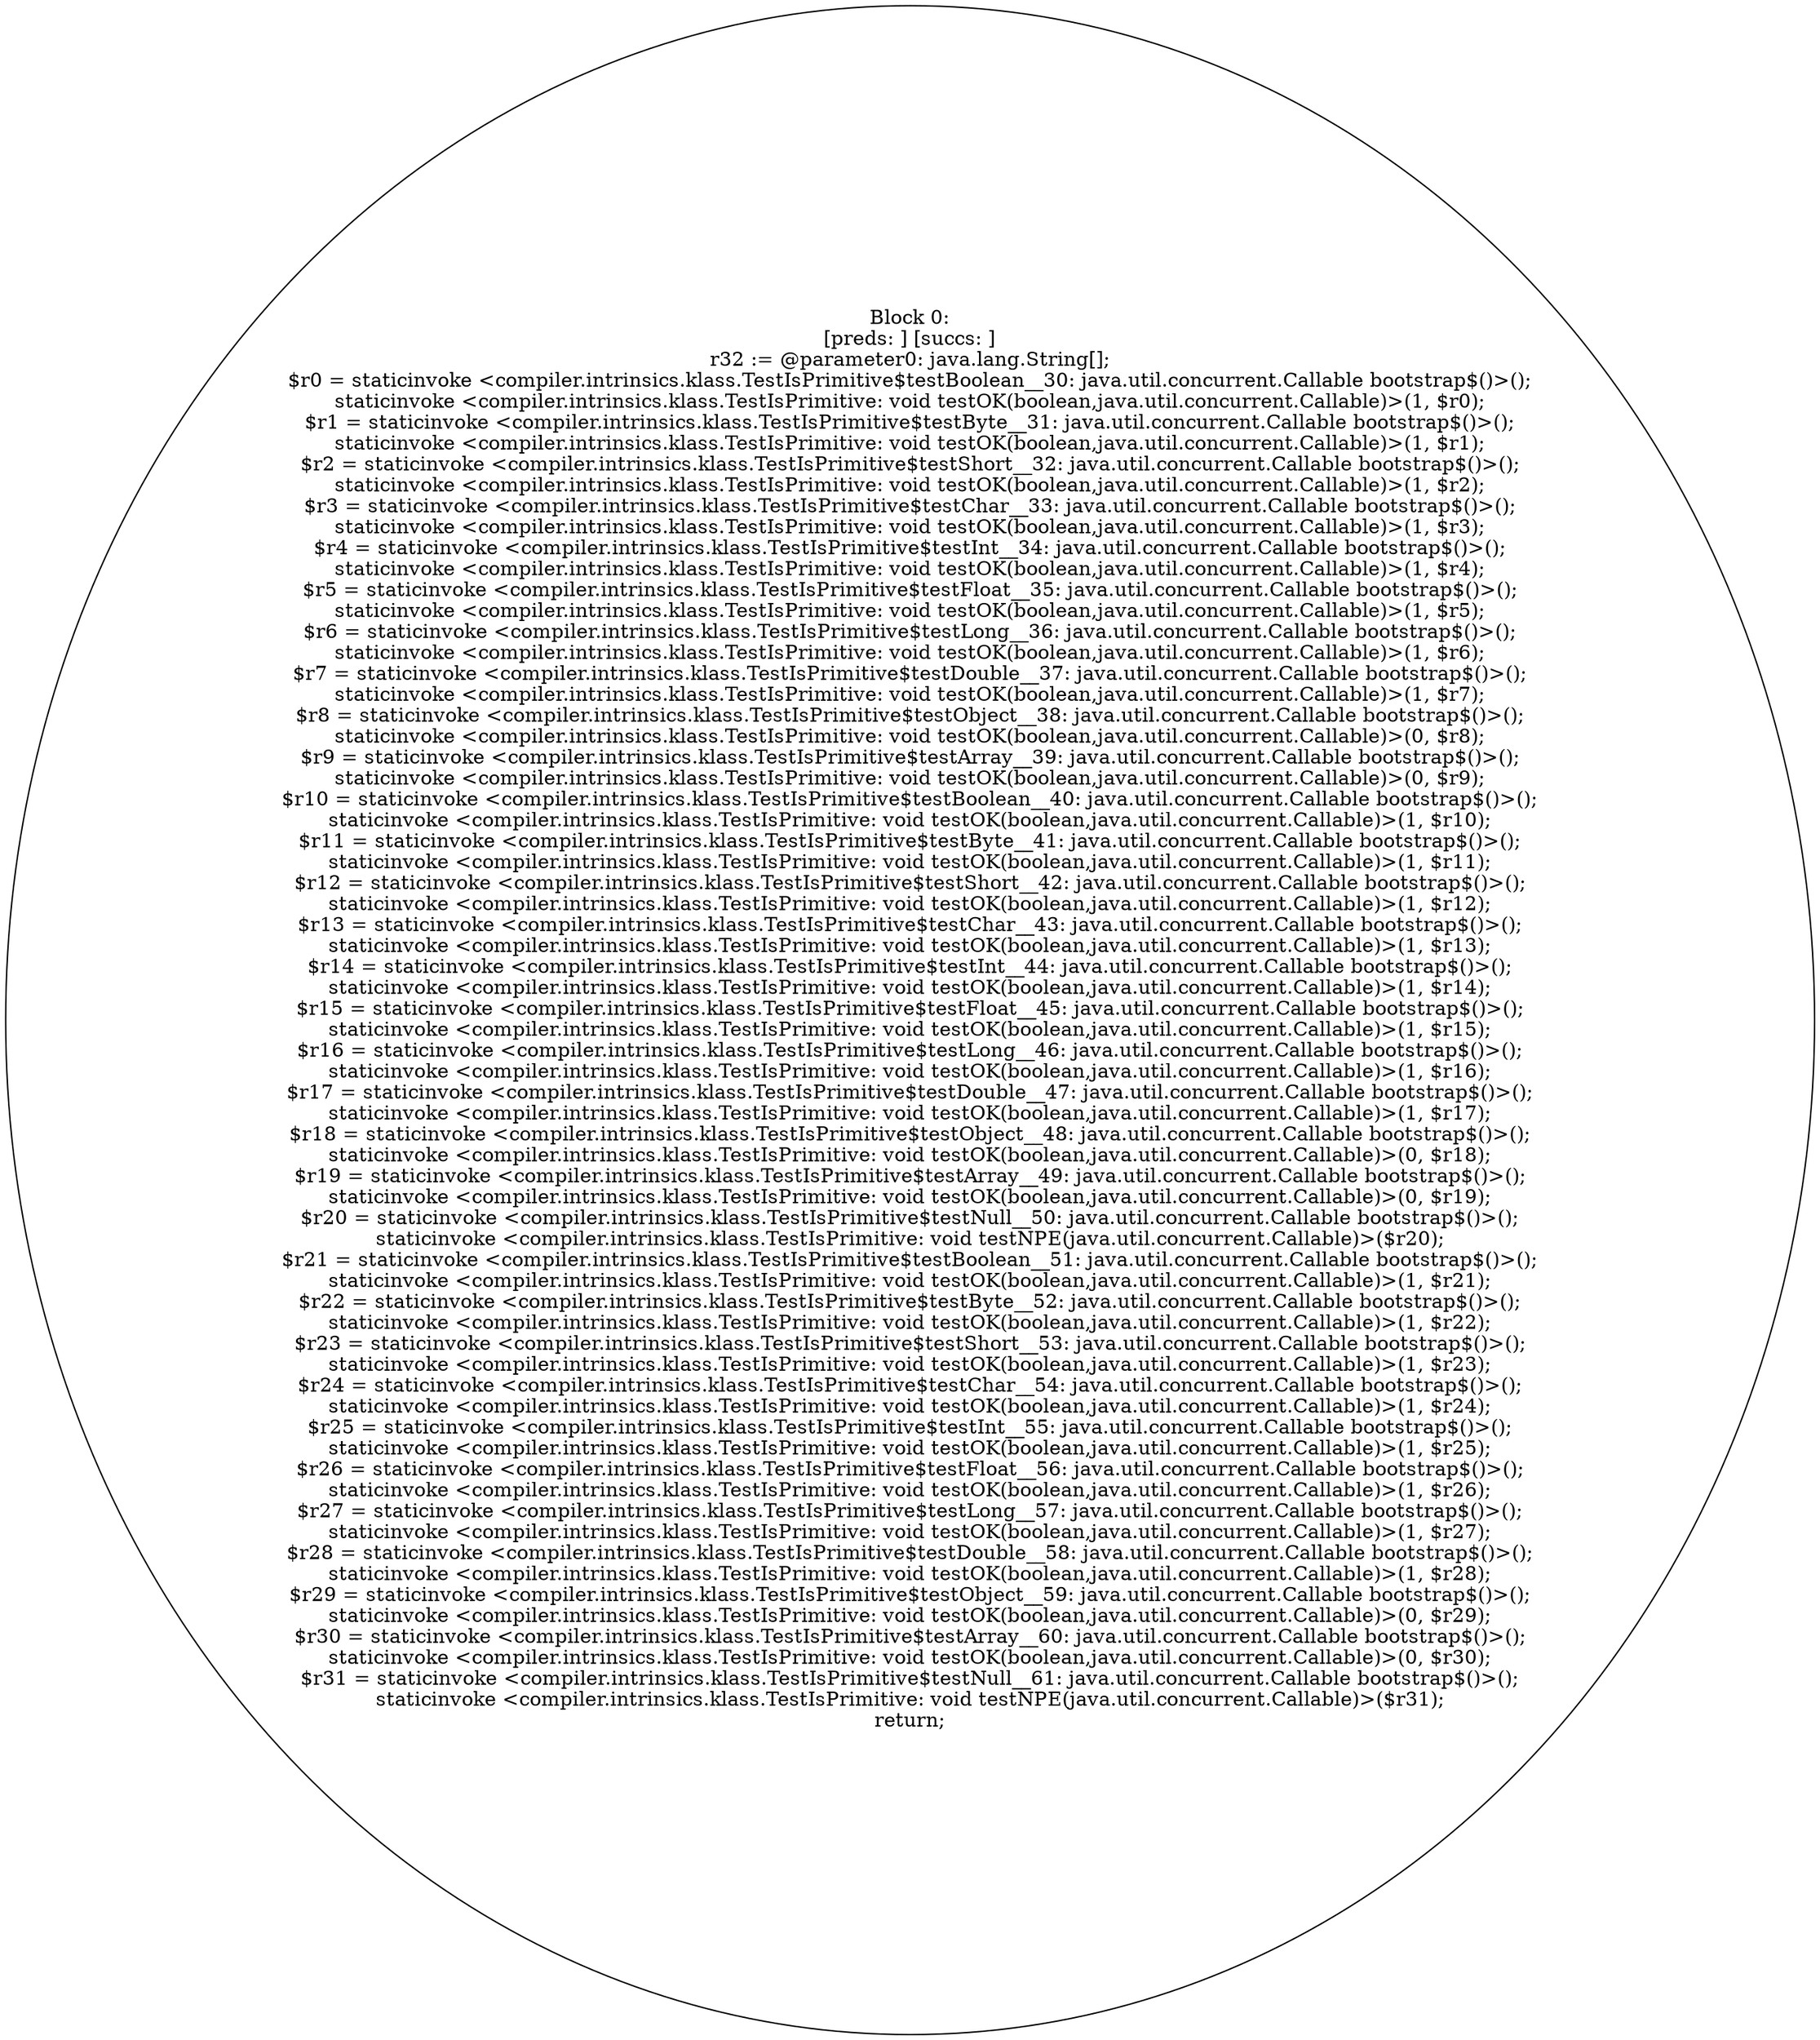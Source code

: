 digraph "unitGraph" {
    "Block 0:
[preds: ] [succs: ]
r32 := @parameter0: java.lang.String[];
$r0 = staticinvoke <compiler.intrinsics.klass.TestIsPrimitive$testBoolean__30: java.util.concurrent.Callable bootstrap$()>();
staticinvoke <compiler.intrinsics.klass.TestIsPrimitive: void testOK(boolean,java.util.concurrent.Callable)>(1, $r0);
$r1 = staticinvoke <compiler.intrinsics.klass.TestIsPrimitive$testByte__31: java.util.concurrent.Callable bootstrap$()>();
staticinvoke <compiler.intrinsics.klass.TestIsPrimitive: void testOK(boolean,java.util.concurrent.Callable)>(1, $r1);
$r2 = staticinvoke <compiler.intrinsics.klass.TestIsPrimitive$testShort__32: java.util.concurrent.Callable bootstrap$()>();
staticinvoke <compiler.intrinsics.klass.TestIsPrimitive: void testOK(boolean,java.util.concurrent.Callable)>(1, $r2);
$r3 = staticinvoke <compiler.intrinsics.klass.TestIsPrimitive$testChar__33: java.util.concurrent.Callable bootstrap$()>();
staticinvoke <compiler.intrinsics.klass.TestIsPrimitive: void testOK(boolean,java.util.concurrent.Callable)>(1, $r3);
$r4 = staticinvoke <compiler.intrinsics.klass.TestIsPrimitive$testInt__34: java.util.concurrent.Callable bootstrap$()>();
staticinvoke <compiler.intrinsics.klass.TestIsPrimitive: void testOK(boolean,java.util.concurrent.Callable)>(1, $r4);
$r5 = staticinvoke <compiler.intrinsics.klass.TestIsPrimitive$testFloat__35: java.util.concurrent.Callable bootstrap$()>();
staticinvoke <compiler.intrinsics.klass.TestIsPrimitive: void testOK(boolean,java.util.concurrent.Callable)>(1, $r5);
$r6 = staticinvoke <compiler.intrinsics.klass.TestIsPrimitive$testLong__36: java.util.concurrent.Callable bootstrap$()>();
staticinvoke <compiler.intrinsics.klass.TestIsPrimitive: void testOK(boolean,java.util.concurrent.Callable)>(1, $r6);
$r7 = staticinvoke <compiler.intrinsics.klass.TestIsPrimitive$testDouble__37: java.util.concurrent.Callable bootstrap$()>();
staticinvoke <compiler.intrinsics.klass.TestIsPrimitive: void testOK(boolean,java.util.concurrent.Callable)>(1, $r7);
$r8 = staticinvoke <compiler.intrinsics.klass.TestIsPrimitive$testObject__38: java.util.concurrent.Callable bootstrap$()>();
staticinvoke <compiler.intrinsics.klass.TestIsPrimitive: void testOK(boolean,java.util.concurrent.Callable)>(0, $r8);
$r9 = staticinvoke <compiler.intrinsics.klass.TestIsPrimitive$testArray__39: java.util.concurrent.Callable bootstrap$()>();
staticinvoke <compiler.intrinsics.klass.TestIsPrimitive: void testOK(boolean,java.util.concurrent.Callable)>(0, $r9);
$r10 = staticinvoke <compiler.intrinsics.klass.TestIsPrimitive$testBoolean__40: java.util.concurrent.Callable bootstrap$()>();
staticinvoke <compiler.intrinsics.klass.TestIsPrimitive: void testOK(boolean,java.util.concurrent.Callable)>(1, $r10);
$r11 = staticinvoke <compiler.intrinsics.klass.TestIsPrimitive$testByte__41: java.util.concurrent.Callable bootstrap$()>();
staticinvoke <compiler.intrinsics.klass.TestIsPrimitive: void testOK(boolean,java.util.concurrent.Callable)>(1, $r11);
$r12 = staticinvoke <compiler.intrinsics.klass.TestIsPrimitive$testShort__42: java.util.concurrent.Callable bootstrap$()>();
staticinvoke <compiler.intrinsics.klass.TestIsPrimitive: void testOK(boolean,java.util.concurrent.Callable)>(1, $r12);
$r13 = staticinvoke <compiler.intrinsics.klass.TestIsPrimitive$testChar__43: java.util.concurrent.Callable bootstrap$()>();
staticinvoke <compiler.intrinsics.klass.TestIsPrimitive: void testOK(boolean,java.util.concurrent.Callable)>(1, $r13);
$r14 = staticinvoke <compiler.intrinsics.klass.TestIsPrimitive$testInt__44: java.util.concurrent.Callable bootstrap$()>();
staticinvoke <compiler.intrinsics.klass.TestIsPrimitive: void testOK(boolean,java.util.concurrent.Callable)>(1, $r14);
$r15 = staticinvoke <compiler.intrinsics.klass.TestIsPrimitive$testFloat__45: java.util.concurrent.Callable bootstrap$()>();
staticinvoke <compiler.intrinsics.klass.TestIsPrimitive: void testOK(boolean,java.util.concurrent.Callable)>(1, $r15);
$r16 = staticinvoke <compiler.intrinsics.klass.TestIsPrimitive$testLong__46: java.util.concurrent.Callable bootstrap$()>();
staticinvoke <compiler.intrinsics.klass.TestIsPrimitive: void testOK(boolean,java.util.concurrent.Callable)>(1, $r16);
$r17 = staticinvoke <compiler.intrinsics.klass.TestIsPrimitive$testDouble__47: java.util.concurrent.Callable bootstrap$()>();
staticinvoke <compiler.intrinsics.klass.TestIsPrimitive: void testOK(boolean,java.util.concurrent.Callable)>(1, $r17);
$r18 = staticinvoke <compiler.intrinsics.klass.TestIsPrimitive$testObject__48: java.util.concurrent.Callable bootstrap$()>();
staticinvoke <compiler.intrinsics.klass.TestIsPrimitive: void testOK(boolean,java.util.concurrent.Callable)>(0, $r18);
$r19 = staticinvoke <compiler.intrinsics.klass.TestIsPrimitive$testArray__49: java.util.concurrent.Callable bootstrap$()>();
staticinvoke <compiler.intrinsics.klass.TestIsPrimitive: void testOK(boolean,java.util.concurrent.Callable)>(0, $r19);
$r20 = staticinvoke <compiler.intrinsics.klass.TestIsPrimitive$testNull__50: java.util.concurrent.Callable bootstrap$()>();
staticinvoke <compiler.intrinsics.klass.TestIsPrimitive: void testNPE(java.util.concurrent.Callable)>($r20);
$r21 = staticinvoke <compiler.intrinsics.klass.TestIsPrimitive$testBoolean__51: java.util.concurrent.Callable bootstrap$()>();
staticinvoke <compiler.intrinsics.klass.TestIsPrimitive: void testOK(boolean,java.util.concurrent.Callable)>(1, $r21);
$r22 = staticinvoke <compiler.intrinsics.klass.TestIsPrimitive$testByte__52: java.util.concurrent.Callable bootstrap$()>();
staticinvoke <compiler.intrinsics.klass.TestIsPrimitive: void testOK(boolean,java.util.concurrent.Callable)>(1, $r22);
$r23 = staticinvoke <compiler.intrinsics.klass.TestIsPrimitive$testShort__53: java.util.concurrent.Callable bootstrap$()>();
staticinvoke <compiler.intrinsics.klass.TestIsPrimitive: void testOK(boolean,java.util.concurrent.Callable)>(1, $r23);
$r24 = staticinvoke <compiler.intrinsics.klass.TestIsPrimitive$testChar__54: java.util.concurrent.Callable bootstrap$()>();
staticinvoke <compiler.intrinsics.klass.TestIsPrimitive: void testOK(boolean,java.util.concurrent.Callable)>(1, $r24);
$r25 = staticinvoke <compiler.intrinsics.klass.TestIsPrimitive$testInt__55: java.util.concurrent.Callable bootstrap$()>();
staticinvoke <compiler.intrinsics.klass.TestIsPrimitive: void testOK(boolean,java.util.concurrent.Callable)>(1, $r25);
$r26 = staticinvoke <compiler.intrinsics.klass.TestIsPrimitive$testFloat__56: java.util.concurrent.Callable bootstrap$()>();
staticinvoke <compiler.intrinsics.klass.TestIsPrimitive: void testOK(boolean,java.util.concurrent.Callable)>(1, $r26);
$r27 = staticinvoke <compiler.intrinsics.klass.TestIsPrimitive$testLong__57: java.util.concurrent.Callable bootstrap$()>();
staticinvoke <compiler.intrinsics.klass.TestIsPrimitive: void testOK(boolean,java.util.concurrent.Callable)>(1, $r27);
$r28 = staticinvoke <compiler.intrinsics.klass.TestIsPrimitive$testDouble__58: java.util.concurrent.Callable bootstrap$()>();
staticinvoke <compiler.intrinsics.klass.TestIsPrimitive: void testOK(boolean,java.util.concurrent.Callable)>(1, $r28);
$r29 = staticinvoke <compiler.intrinsics.klass.TestIsPrimitive$testObject__59: java.util.concurrent.Callable bootstrap$()>();
staticinvoke <compiler.intrinsics.klass.TestIsPrimitive: void testOK(boolean,java.util.concurrent.Callable)>(0, $r29);
$r30 = staticinvoke <compiler.intrinsics.klass.TestIsPrimitive$testArray__60: java.util.concurrent.Callable bootstrap$()>();
staticinvoke <compiler.intrinsics.klass.TestIsPrimitive: void testOK(boolean,java.util.concurrent.Callable)>(0, $r30);
$r31 = staticinvoke <compiler.intrinsics.klass.TestIsPrimitive$testNull__61: java.util.concurrent.Callable bootstrap$()>();
staticinvoke <compiler.intrinsics.klass.TestIsPrimitive: void testNPE(java.util.concurrent.Callable)>($r31);
return;
"
}
